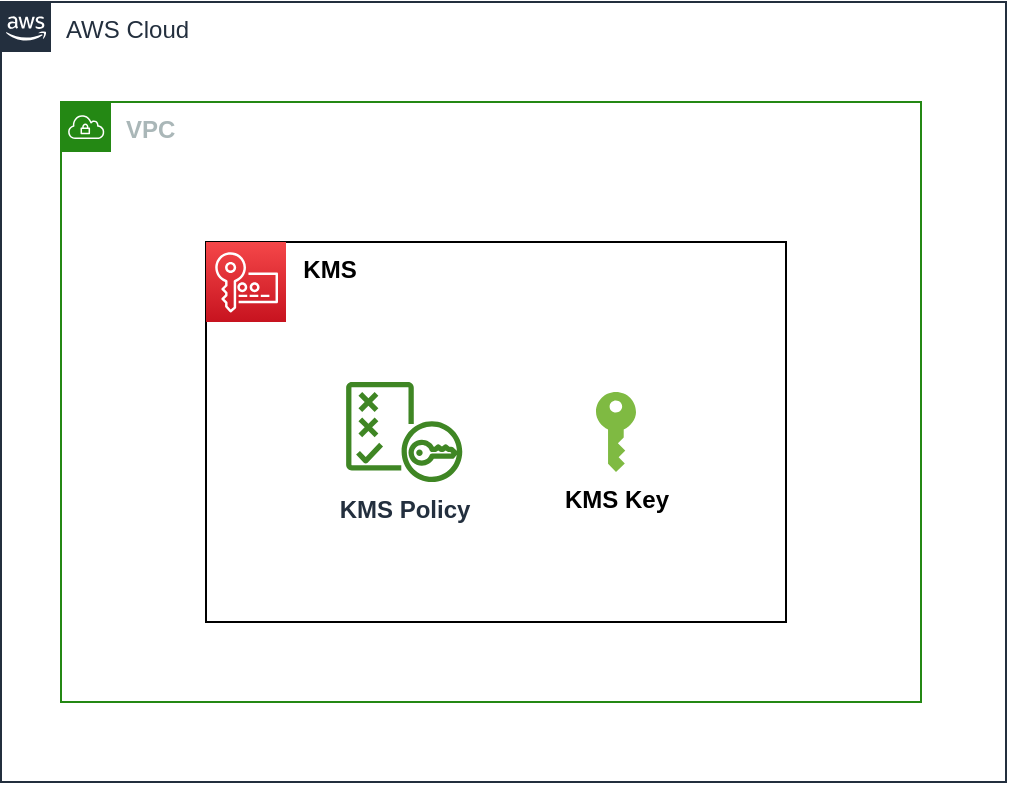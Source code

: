 <mxfile>
    <diagram id="Ht1M8jgEwFfnCIfOTk4-" name="Page-1">
        <mxGraphModel dx="338" dy="802" grid="1" gridSize="10" guides="1" tooltips="1" connect="1" arrows="1" fold="1" page="1" pageScale="1" pageWidth="827" pageHeight="1169" math="0" shadow="0">
            <root>
                <mxCell id="0"/>
                <mxCell id="1" parent="0"/>
                <mxCell id="jZVaUwOg5UY3L9NAnvdq-71" value="AWS Cloud" style="points=[[0,0],[0.25,0],[0.5,0],[0.75,0],[1,0],[1,0.25],[1,0.5],[1,0.75],[1,1],[0.75,1],[0.5,1],[0.25,1],[0,1],[0,0.75],[0,0.5],[0,0.25]];outlineConnect=0;gradientColor=none;html=1;whiteSpace=wrap;fontSize=12;fontStyle=0;shape=mxgraph.aws4.group;grIcon=mxgraph.aws4.group_aws_cloud_alt;strokeColor=#232F3E;fillColor=none;verticalAlign=top;align=left;spacingLeft=30;fontColor=#232F3E;dashed=0;labelBackgroundColor=none;container=1;pointerEvents=0;collapsible=0;recursiveResize=0;" parent="1" vertex="1">
                    <mxGeometry x="97.5" y="120" width="502.5" height="390" as="geometry"/>
                </mxCell>
                <mxCell id="62ASdKqzcNbD3jh50bKH-13" value="&lt;b&gt;VPC&lt;/b&gt;" style="points=[[0,0],[0.25,0],[0.5,0],[0.75,0],[1,0],[1,0.25],[1,0.5],[1,0.75],[1,1],[0.75,1],[0.5,1],[0.25,1],[0,1],[0,0.75],[0,0.5],[0,0.25]];outlineConnect=0;gradientColor=none;html=1;whiteSpace=wrap;fontSize=12;fontStyle=0;container=1;pointerEvents=0;collapsible=0;recursiveResize=0;shape=mxgraph.aws4.group;grIcon=mxgraph.aws4.group_vpc;strokeColor=#248814;fillColor=none;verticalAlign=top;align=left;spacingLeft=30;fontColor=#AAB7B8;dashed=0;" parent="jZVaUwOg5UY3L9NAnvdq-71" vertex="1">
                    <mxGeometry x="30" y="50" width="430" height="300" as="geometry"/>
                </mxCell>
                <mxCell id="zNsFo3Li7I948aQq0WSo-17" value="" style="group" parent="62ASdKqzcNbD3jh50bKH-13" vertex="1" connectable="0">
                    <mxGeometry x="72.5" y="70" width="290" height="190" as="geometry"/>
                </mxCell>
                <mxCell id="Pjr3WMdlcIu-zuZ9H2YP-44" value="&lt;b&gt;&amp;nbsp; &amp;nbsp; &amp;nbsp; &amp;nbsp; &amp;nbsp; &amp;nbsp; &amp;nbsp; KMS&lt;/b&gt;" style="rounded=0;whiteSpace=wrap;html=1;fontSize=12;align=left;labelPosition=center;verticalLabelPosition=middle;verticalAlign=top;container=0;" parent="zNsFo3Li7I948aQq0WSo-17" vertex="1">
                    <mxGeometry width="290" height="190" as="geometry"/>
                </mxCell>
                <mxCell id="zNsFo3Li7I948aQq0WSo-4" value="" style="sketch=0;points=[[0,0,0],[0.25,0,0],[0.5,0,0],[0.75,0,0],[1,0,0],[0,1,0],[0.25,1,0],[0.5,1,0],[0.75,1,0],[1,1,0],[0,0.25,0],[0,0.5,0],[0,0.75,0],[1,0.25,0],[1,0.5,0],[1,0.75,0]];outlineConnect=0;fontColor=#232F3E;gradientColor=#F54749;gradientDirection=north;fillColor=#C7131F;strokeColor=#ffffff;dashed=0;verticalLabelPosition=bottom;verticalAlign=top;align=center;html=1;fontSize=12;fontStyle=0;aspect=fixed;shape=mxgraph.aws4.resourceIcon;resIcon=mxgraph.aws4.key_management_service;container=0;" parent="zNsFo3Li7I948aQq0WSo-17" vertex="1">
                    <mxGeometry width="40" height="40" as="geometry"/>
                </mxCell>
                <mxCell id="zNsFo3Li7I948aQq0WSo-5" value="&lt;b&gt;KMS&amp;nbsp;Policy&lt;/b&gt;" style="sketch=0;outlineConnect=0;fontColor=#232F3E;gradientColor=none;fillColor=#3F8624;strokeColor=none;dashed=0;verticalLabelPosition=bottom;verticalAlign=top;align=center;html=1;fontSize=12;fontStyle=0;aspect=fixed;pointerEvents=1;shape=mxgraph.aws4.policy;container=0;" parent="zNsFo3Li7I948aQq0WSo-17" vertex="1">
                    <mxGeometry x="70" y="70" width="58.21" height="50" as="geometry"/>
                </mxCell>
                <mxCell id="zNsFo3Li7I948aQq0WSo-9" value="KMS Key" style="sketch=0;pointerEvents=1;shadow=0;dashed=0;html=1;strokeColor=none;labelPosition=center;verticalLabelPosition=bottom;verticalAlign=top;outlineConnect=0;align=center;shape=mxgraph.office.security.key_permissions;fillColor=#7FBA42;fontStyle=1;container=0;" parent="zNsFo3Li7I948aQq0WSo-17" vertex="1">
                    <mxGeometry x="195" y="75" width="20" height="40" as="geometry"/>
                </mxCell>
            </root>
        </mxGraphModel>
    </diagram>
</mxfile>
